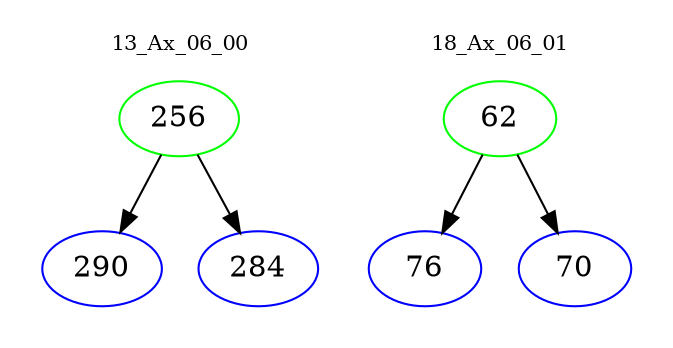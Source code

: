 digraph{
subgraph cluster_0 {
color = white
label = "13_Ax_06_00";
fontsize=10;
T0_256 [label="256", color="green"]
T0_256 -> T0_290 [color="black"]
T0_290 [label="290", color="blue"]
T0_256 -> T0_284 [color="black"]
T0_284 [label="284", color="blue"]
}
subgraph cluster_1 {
color = white
label = "18_Ax_06_01";
fontsize=10;
T1_62 [label="62", color="green"]
T1_62 -> T1_76 [color="black"]
T1_76 [label="76", color="blue"]
T1_62 -> T1_70 [color="black"]
T1_70 [label="70", color="blue"]
}
}
